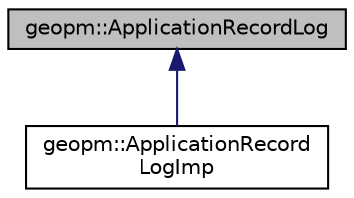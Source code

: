 digraph "geopm::ApplicationRecordLog"
{
 // LATEX_PDF_SIZE
  edge [fontname="Helvetica",fontsize="10",labelfontname="Helvetica",labelfontsize="10"];
  node [fontname="Helvetica",fontsize="10",shape=record];
  Node1 [label="geopm::ApplicationRecordLog",height=0.2,width=0.4,color="black", fillcolor="grey75", style="filled", fontcolor="black",tooltip="Provides an abstraction for a shared memory buffer that can be used to pass entry,..."];
  Node1 -> Node2 [dir="back",color="midnightblue",fontsize="10",style="solid",fontname="Helvetica"];
  Node2 [label="geopm::ApplicationRecord\lLogImp",height=0.2,width=0.4,color="black", fillcolor="white", style="filled",URL="$classgeopm_1_1_application_record_log_imp.html",tooltip=" "];
}

